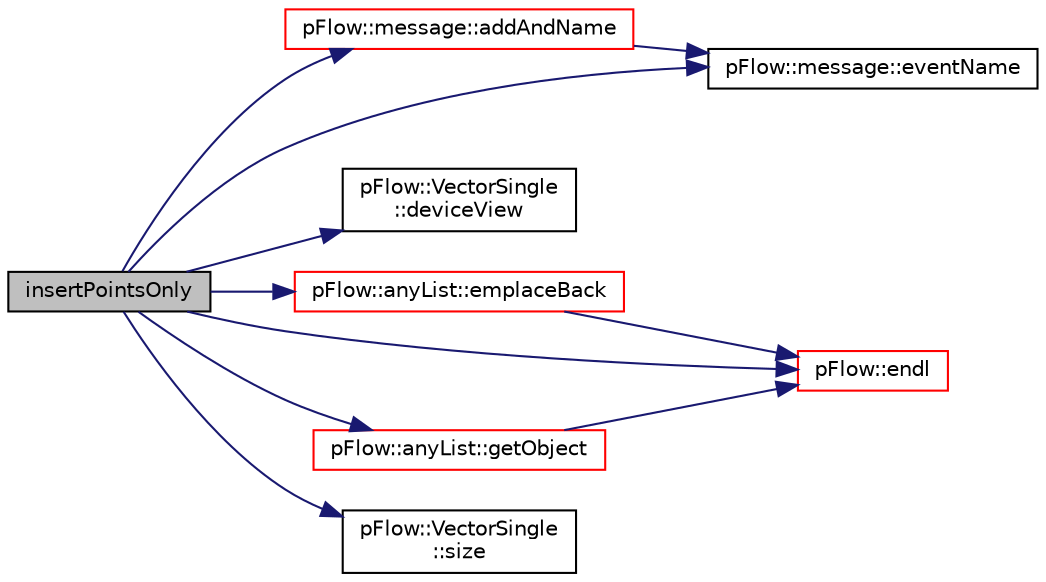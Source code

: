 digraph "insertPointsOnly"
{
 // LATEX_PDF_SIZE
  edge [fontname="Helvetica",fontsize="10",labelfontname="Helvetica",labelfontsize="10"];
  node [fontname="Helvetica",fontsize="10",shape=record];
  rankdir="LR";
  Node1 [label="insertPointsOnly",height=0.2,width=0.4,color="black", fillcolor="grey75", style="filled", fontcolor="black",tooltip=" "];
  Node1 -> Node2 [color="midnightblue",fontsize="10",style="solid",fontname="Helvetica"];
  Node2 [label="pFlow::message::addAndName",height=0.2,width=0.4,color="red", fillcolor="white", style="filled",URL="$classpFlow_1_1message.html#a09b4d6a629e2d28799aadfcaca22ec13",tooltip=" "];
  Node2 -> Node4 [color="midnightblue",fontsize="10",style="solid",fontname="Helvetica"];
  Node4 [label="pFlow::message::eventName",height=0.2,width=0.4,color="black", fillcolor="white", style="filled",URL="$classpFlow_1_1message.html#acf9f500a488d3493694136a3515bf259",tooltip=" "];
  Node1 -> Node5 [color="midnightblue",fontsize="10",style="solid",fontname="Helvetica"];
  Node5 [label="pFlow::VectorSingle\l::deviceView",height=0.2,width=0.4,color="black", fillcolor="white", style="filled",URL="$classpFlow_1_1VectorSingle.html#a1fabd2a58aae204d5639f041216f54da",tooltip="Device view range [0, size)"];
  Node1 -> Node6 [color="midnightblue",fontsize="10",style="solid",fontname="Helvetica"];
  Node6 [label="pFlow::anyList::emplaceBack",height=0.2,width=0.4,color="red", fillcolor="white", style="filled",URL="$classpFlow_1_1anyList.html#a8999c5f6c990229f70977be073d26a84",tooltip="Create variable using constructor in-place."];
  Node6 -> Node8 [color="midnightblue",fontsize="10",style="solid",fontname="Helvetica"];
  Node8 [label="pFlow::endl",height=0.2,width=0.4,color="red", fillcolor="white", style="filled",URL="$namespacepFlow.html#aba8f0c455a3fdb4b05ad33a25b13b189",tooltip="Add newline and flush stream."];
  Node1 -> Node8 [color="midnightblue",fontsize="10",style="solid",fontname="Helvetica"];
  Node1 -> Node4 [color="midnightblue",fontsize="10",style="solid",fontname="Helvetica"];
  Node1 -> Node10 [color="midnightblue",fontsize="10",style="solid",fontname="Helvetica"];
  Node10 [label="pFlow::anyList::getObject",height=0.2,width=0.4,color="red", fillcolor="white", style="filled",URL="$classpFlow_1_1anyList.html#a5cf0498e92b5a4870077c74b0d3edd78",tooltip="Get the reference to variable by index."];
  Node10 -> Node8 [color="midnightblue",fontsize="10",style="solid",fontname="Helvetica"];
  Node1 -> Node12 [color="midnightblue",fontsize="10",style="solid",fontname="Helvetica"];
  Node12 [label="pFlow::VectorSingle\l::size",height=0.2,width=0.4,color="black", fillcolor="white", style="filled",URL="$classpFlow_1_1VectorSingle.html#a235f4855cec31187d575a459abb3eed2",tooltip="Size of the vector."];
}
